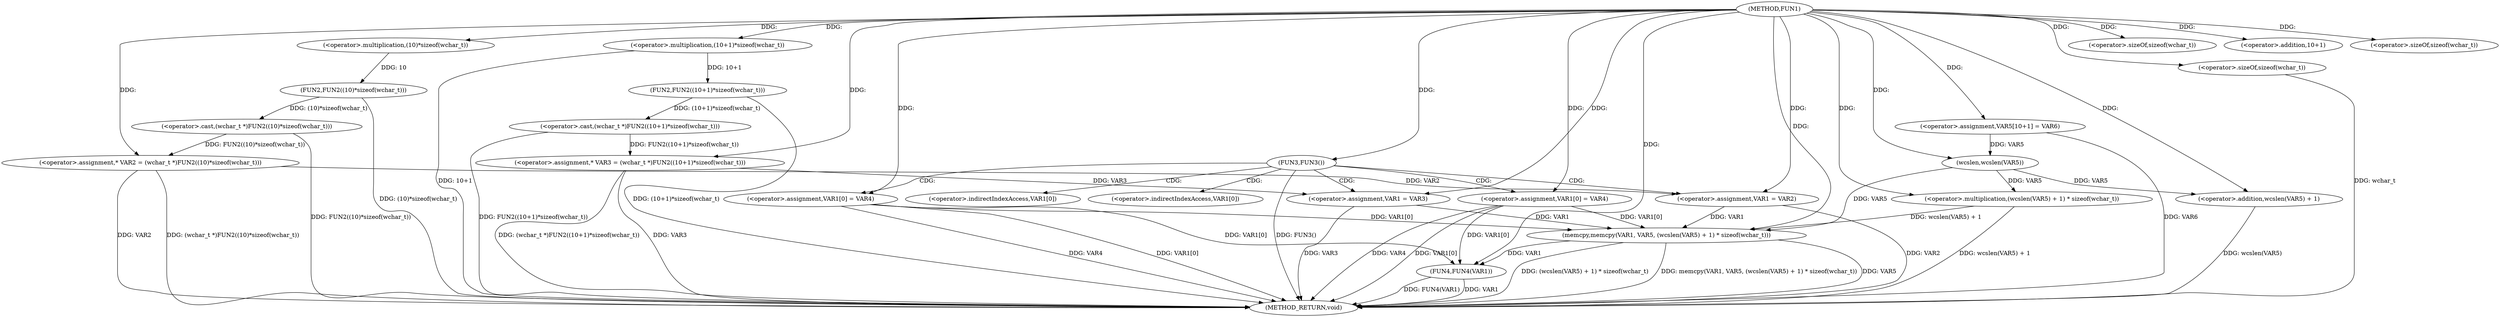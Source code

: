 digraph FUN1 {  
"1000100" [label = "(METHOD,FUN1)" ]
"1000163" [label = "(METHOD_RETURN,void)" ]
"1000104" [label = "(<operator>.assignment,* VAR2 = (wchar_t *)FUN2((10)*sizeof(wchar_t)))" ]
"1000106" [label = "(<operator>.cast,(wchar_t *)FUN2((10)*sizeof(wchar_t)))" ]
"1000108" [label = "(FUN2,FUN2((10)*sizeof(wchar_t)))" ]
"1000109" [label = "(<operator>.multiplication,(10)*sizeof(wchar_t))" ]
"1000111" [label = "(<operator>.sizeOf,sizeof(wchar_t))" ]
"1000114" [label = "(<operator>.assignment,* VAR3 = (wchar_t *)FUN2((10+1)*sizeof(wchar_t)))" ]
"1000116" [label = "(<operator>.cast,(wchar_t *)FUN2((10+1)*sizeof(wchar_t)))" ]
"1000118" [label = "(FUN2,FUN2((10+1)*sizeof(wchar_t)))" ]
"1000119" [label = "(<operator>.multiplication,(10+1)*sizeof(wchar_t))" ]
"1000120" [label = "(<operator>.addition,10+1)" ]
"1000123" [label = "(<operator>.sizeOf,sizeof(wchar_t))" ]
"1000126" [label = "(FUN3,FUN3())" ]
"1000128" [label = "(<operator>.assignment,VAR1 = VAR2)" ]
"1000131" [label = "(<operator>.assignment,VAR1[0] = VAR4)" ]
"1000138" [label = "(<operator>.assignment,VAR1 = VAR3)" ]
"1000141" [label = "(<operator>.assignment,VAR1[0] = VAR4)" ]
"1000148" [label = "(<operator>.assignment,VAR5[10+1] = VAR6)" ]
"1000151" [label = "(memcpy,memcpy(VAR1, VAR5, (wcslen(VAR5) + 1) * sizeof(wchar_t)))" ]
"1000154" [label = "(<operator>.multiplication,(wcslen(VAR5) + 1) * sizeof(wchar_t))" ]
"1000155" [label = "(<operator>.addition,wcslen(VAR5) + 1)" ]
"1000156" [label = "(wcslen,wcslen(VAR5))" ]
"1000159" [label = "(<operator>.sizeOf,sizeof(wchar_t))" ]
"1000161" [label = "(FUN4,FUN4(VAR1))" ]
"1000132" [label = "(<operator>.indirectIndexAccess,VAR1[0])" ]
"1000142" [label = "(<operator>.indirectIndexAccess,VAR1[0])" ]
  "1000141" -> "1000163"  [ label = "DDG: VAR1[0]"] 
  "1000106" -> "1000163"  [ label = "DDG: FUN2((10)*sizeof(wchar_t))"] 
  "1000151" -> "1000163"  [ label = "DDG: memcpy(VAR1, VAR5, (wcslen(VAR5) + 1) * sizeof(wchar_t))"] 
  "1000104" -> "1000163"  [ label = "DDG: VAR2"] 
  "1000138" -> "1000163"  [ label = "DDG: VAR3"] 
  "1000154" -> "1000163"  [ label = "DDG: wcslen(VAR5) + 1"] 
  "1000114" -> "1000163"  [ label = "DDG: VAR3"] 
  "1000151" -> "1000163"  [ label = "DDG: VAR5"] 
  "1000116" -> "1000163"  [ label = "DDG: FUN2((10+1)*sizeof(wchar_t))"] 
  "1000151" -> "1000163"  [ label = "DDG: (wcslen(VAR5) + 1) * sizeof(wchar_t)"] 
  "1000141" -> "1000163"  [ label = "DDG: VAR4"] 
  "1000148" -> "1000163"  [ label = "DDG: VAR6"] 
  "1000118" -> "1000163"  [ label = "DDG: (10+1)*sizeof(wchar_t)"] 
  "1000161" -> "1000163"  [ label = "DDG: VAR1"] 
  "1000128" -> "1000163"  [ label = "DDG: VAR2"] 
  "1000126" -> "1000163"  [ label = "DDG: FUN3()"] 
  "1000159" -> "1000163"  [ label = "DDG: wchar_t"] 
  "1000131" -> "1000163"  [ label = "DDG: VAR1[0]"] 
  "1000131" -> "1000163"  [ label = "DDG: VAR4"] 
  "1000119" -> "1000163"  [ label = "DDG: 10+1"] 
  "1000155" -> "1000163"  [ label = "DDG: wcslen(VAR5)"] 
  "1000161" -> "1000163"  [ label = "DDG: FUN4(VAR1)"] 
  "1000114" -> "1000163"  [ label = "DDG: (wchar_t *)FUN2((10+1)*sizeof(wchar_t))"] 
  "1000104" -> "1000163"  [ label = "DDG: (wchar_t *)FUN2((10)*sizeof(wchar_t))"] 
  "1000108" -> "1000163"  [ label = "DDG: (10)*sizeof(wchar_t)"] 
  "1000106" -> "1000104"  [ label = "DDG: FUN2((10)*sizeof(wchar_t))"] 
  "1000100" -> "1000104"  [ label = "DDG: "] 
  "1000108" -> "1000106"  [ label = "DDG: (10)*sizeof(wchar_t)"] 
  "1000109" -> "1000108"  [ label = "DDG: 10"] 
  "1000100" -> "1000109"  [ label = "DDG: "] 
  "1000100" -> "1000111"  [ label = "DDG: "] 
  "1000116" -> "1000114"  [ label = "DDG: FUN2((10+1)*sizeof(wchar_t))"] 
  "1000100" -> "1000114"  [ label = "DDG: "] 
  "1000118" -> "1000116"  [ label = "DDG: (10+1)*sizeof(wchar_t)"] 
  "1000119" -> "1000118"  [ label = "DDG: 10+1"] 
  "1000100" -> "1000119"  [ label = "DDG: "] 
  "1000100" -> "1000120"  [ label = "DDG: "] 
  "1000100" -> "1000123"  [ label = "DDG: "] 
  "1000100" -> "1000126"  [ label = "DDG: "] 
  "1000104" -> "1000128"  [ label = "DDG: VAR2"] 
  "1000100" -> "1000128"  [ label = "DDG: "] 
  "1000100" -> "1000131"  [ label = "DDG: "] 
  "1000114" -> "1000138"  [ label = "DDG: VAR3"] 
  "1000100" -> "1000138"  [ label = "DDG: "] 
  "1000100" -> "1000141"  [ label = "DDG: "] 
  "1000100" -> "1000148"  [ label = "DDG: "] 
  "1000141" -> "1000151"  [ label = "DDG: VAR1[0]"] 
  "1000128" -> "1000151"  [ label = "DDG: VAR1"] 
  "1000131" -> "1000151"  [ label = "DDG: VAR1[0]"] 
  "1000138" -> "1000151"  [ label = "DDG: VAR1"] 
  "1000100" -> "1000151"  [ label = "DDG: "] 
  "1000156" -> "1000151"  [ label = "DDG: VAR5"] 
  "1000154" -> "1000151"  [ label = "DDG: wcslen(VAR5) + 1"] 
  "1000156" -> "1000154"  [ label = "DDG: VAR5"] 
  "1000100" -> "1000154"  [ label = "DDG: "] 
  "1000156" -> "1000155"  [ label = "DDG: VAR5"] 
  "1000148" -> "1000156"  [ label = "DDG: VAR5"] 
  "1000100" -> "1000156"  [ label = "DDG: "] 
  "1000100" -> "1000155"  [ label = "DDG: "] 
  "1000100" -> "1000159"  [ label = "DDG: "] 
  "1000141" -> "1000161"  [ label = "DDG: VAR1[0]"] 
  "1000131" -> "1000161"  [ label = "DDG: VAR1[0]"] 
  "1000151" -> "1000161"  [ label = "DDG: VAR1"] 
  "1000100" -> "1000161"  [ label = "DDG: "] 
  "1000126" -> "1000132"  [ label = "CDG: "] 
  "1000126" -> "1000142"  [ label = "CDG: "] 
  "1000126" -> "1000128"  [ label = "CDG: "] 
  "1000126" -> "1000141"  [ label = "CDG: "] 
  "1000126" -> "1000131"  [ label = "CDG: "] 
  "1000126" -> "1000138"  [ label = "CDG: "] 
}
